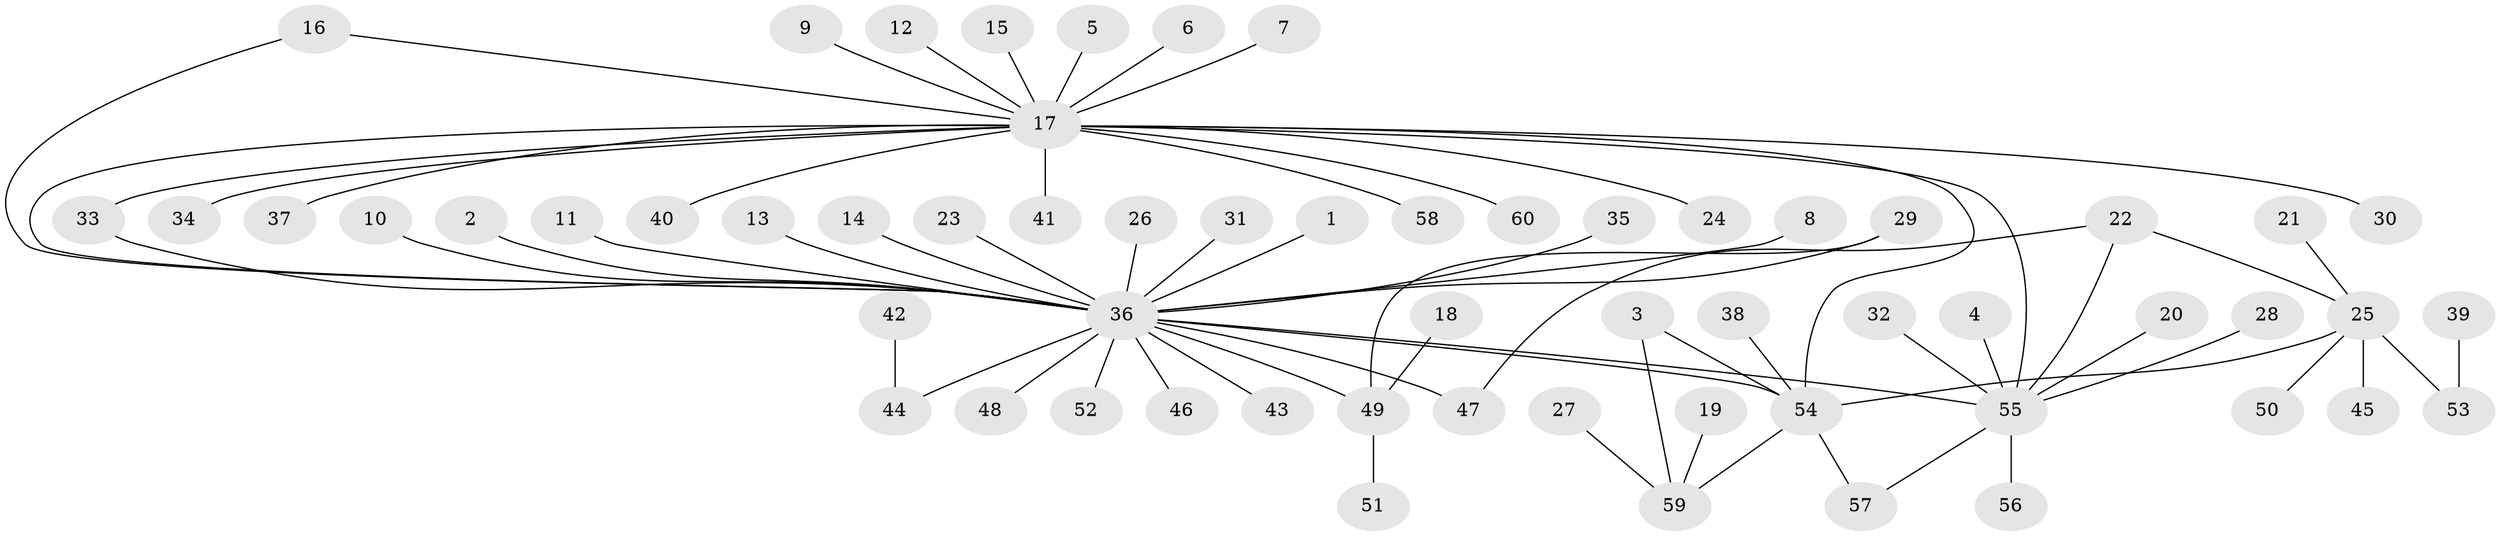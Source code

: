 // original degree distribution, {12: 0.008333333333333333, 27: 0.008333333333333333, 23: 0.008333333333333333, 1: 0.6333333333333333, 2: 0.20833333333333334, 4: 0.05, 10: 0.008333333333333333, 6: 0.008333333333333333, 9: 0.008333333333333333, 3: 0.05, 5: 0.008333333333333333}
// Generated by graph-tools (version 1.1) at 2025/01/03/09/25 03:01:41]
// undirected, 60 vertices, 68 edges
graph export_dot {
graph [start="1"]
  node [color=gray90,style=filled];
  1;
  2;
  3;
  4;
  5;
  6;
  7;
  8;
  9;
  10;
  11;
  12;
  13;
  14;
  15;
  16;
  17;
  18;
  19;
  20;
  21;
  22;
  23;
  24;
  25;
  26;
  27;
  28;
  29;
  30;
  31;
  32;
  33;
  34;
  35;
  36;
  37;
  38;
  39;
  40;
  41;
  42;
  43;
  44;
  45;
  46;
  47;
  48;
  49;
  50;
  51;
  52;
  53;
  54;
  55;
  56;
  57;
  58;
  59;
  60;
  1 -- 36 [weight=1.0];
  2 -- 36 [weight=1.0];
  3 -- 54 [weight=1.0];
  3 -- 59 [weight=1.0];
  4 -- 55 [weight=1.0];
  5 -- 17 [weight=1.0];
  6 -- 17 [weight=1.0];
  7 -- 17 [weight=1.0];
  8 -- 36 [weight=1.0];
  9 -- 17 [weight=1.0];
  10 -- 36 [weight=1.0];
  11 -- 36 [weight=1.0];
  12 -- 17 [weight=1.0];
  13 -- 36 [weight=1.0];
  14 -- 36 [weight=1.0];
  15 -- 17 [weight=1.0];
  16 -- 17 [weight=1.0];
  16 -- 36 [weight=1.0];
  17 -- 24 [weight=1.0];
  17 -- 30 [weight=1.0];
  17 -- 33 [weight=1.0];
  17 -- 34 [weight=1.0];
  17 -- 36 [weight=1.0];
  17 -- 37 [weight=1.0];
  17 -- 40 [weight=1.0];
  17 -- 41 [weight=2.0];
  17 -- 54 [weight=1.0];
  17 -- 55 [weight=1.0];
  17 -- 58 [weight=1.0];
  17 -- 60 [weight=1.0];
  18 -- 49 [weight=1.0];
  19 -- 59 [weight=1.0];
  20 -- 55 [weight=1.0];
  21 -- 25 [weight=1.0];
  22 -- 25 [weight=1.0];
  22 -- 47 [weight=1.0];
  22 -- 55 [weight=1.0];
  23 -- 36 [weight=1.0];
  25 -- 45 [weight=1.0];
  25 -- 50 [weight=1.0];
  25 -- 53 [weight=1.0];
  25 -- 54 [weight=1.0];
  26 -- 36 [weight=1.0];
  27 -- 59 [weight=1.0];
  28 -- 55 [weight=1.0];
  29 -- 36 [weight=1.0];
  29 -- 49 [weight=1.0];
  31 -- 36 [weight=1.0];
  32 -- 55 [weight=1.0];
  33 -- 36 [weight=1.0];
  35 -- 36 [weight=1.0];
  36 -- 43 [weight=1.0];
  36 -- 44 [weight=1.0];
  36 -- 46 [weight=1.0];
  36 -- 47 [weight=1.0];
  36 -- 48 [weight=1.0];
  36 -- 49 [weight=1.0];
  36 -- 52 [weight=1.0];
  36 -- 54 [weight=1.0];
  36 -- 55 [weight=1.0];
  38 -- 54 [weight=1.0];
  39 -- 53 [weight=1.0];
  42 -- 44 [weight=1.0];
  49 -- 51 [weight=1.0];
  54 -- 57 [weight=1.0];
  54 -- 59 [weight=1.0];
  55 -- 56 [weight=1.0];
  55 -- 57 [weight=1.0];
}
